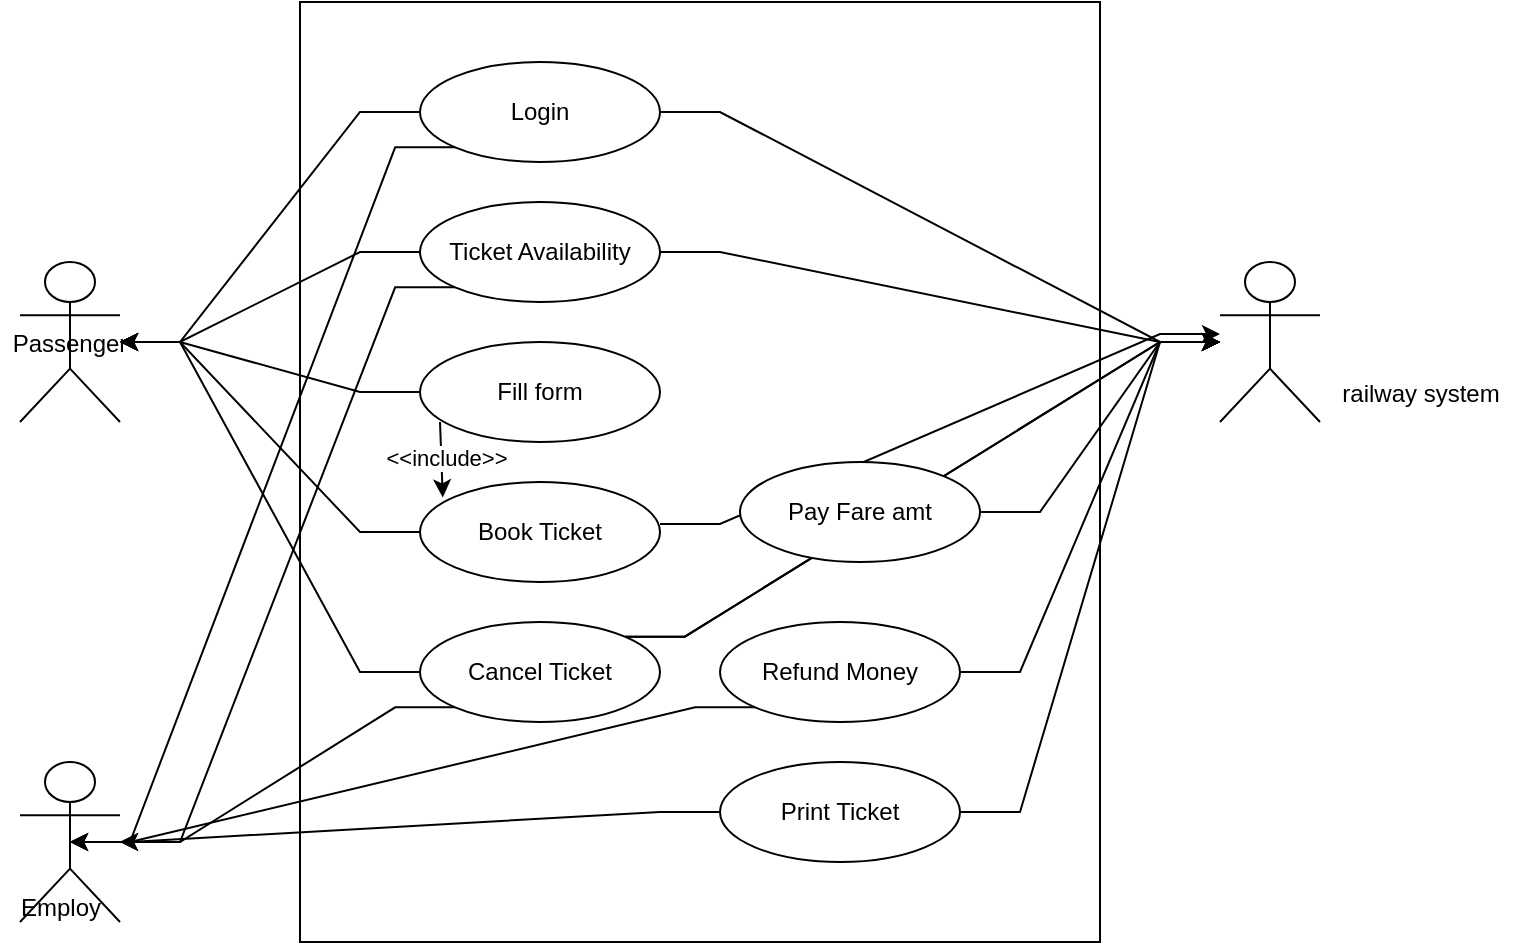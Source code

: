 <mxfile version="26.0.10">
  <diagram name="Page-1" id="U-OPLvkwDwh7SKHwz52M">
    <mxGraphModel dx="986" dy="482" grid="1" gridSize="10" guides="1" tooltips="1" connect="1" arrows="1" fold="1" page="1" pageScale="1" pageWidth="850" pageHeight="1100" math="0" shadow="0">
      <root>
        <mxCell id="0" />
        <mxCell id="1" parent="0" />
        <mxCell id="Af2n3tpT52LlwI9sb6xv-1" value="" style="rounded=0;whiteSpace=wrap;html=1;" vertex="1" parent="1">
          <mxGeometry x="190" y="20" width="400" height="470" as="geometry" />
        </mxCell>
        <mxCell id="Af2n3tpT52LlwI9sb6xv-2" style="edgeStyle=entityRelationEdgeStyle;rounded=0;orthogonalLoop=1;jettySize=auto;html=1;exitX=1;exitY=0;exitDx=0;exitDy=0;" edge="1" parent="1" source="Af2n3tpT52LlwI9sb6xv-28">
          <mxGeometry relative="1" as="geometry">
            <mxPoint x="650" y="190" as="targetPoint" />
          </mxGeometry>
        </mxCell>
        <mxCell id="Af2n3tpT52LlwI9sb6xv-3" value="Passenger" style="shape=umlActor;" vertex="1" parent="1">
          <mxGeometry x="50" y="150" width="50" height="80" as="geometry" />
        </mxCell>
        <mxCell id="Af2n3tpT52LlwI9sb6xv-4" value="" style="shape=umlActor;" vertex="1" parent="1">
          <mxGeometry x="650" y="150" width="50" height="80" as="geometry" />
        </mxCell>
        <mxCell id="Af2n3tpT52LlwI9sb6xv-5" value="" style="shape=umlActor;" vertex="1" parent="1">
          <mxGeometry x="50" y="400" width="50" height="80" as="geometry" />
        </mxCell>
        <mxCell id="Af2n3tpT52LlwI9sb6xv-6" style="edgeStyle=entityRelationEdgeStyle;rounded=0;orthogonalLoop=1;jettySize=auto;html=1;exitX=0;exitY=0.5;exitDx=0;exitDy=0;" edge="1" parent="1" source="Af2n3tpT52LlwI9sb6xv-8" target="Af2n3tpT52LlwI9sb6xv-3">
          <mxGeometry relative="1" as="geometry" />
        </mxCell>
        <mxCell id="Af2n3tpT52LlwI9sb6xv-7" style="edgeStyle=entityRelationEdgeStyle;rounded=0;orthogonalLoop=1;jettySize=auto;html=1;" edge="1" parent="1" source="Af2n3tpT52LlwI9sb6xv-8" target="Af2n3tpT52LlwI9sb6xv-4">
          <mxGeometry relative="1" as="geometry" />
        </mxCell>
        <mxCell id="Af2n3tpT52LlwI9sb6xv-8" value="Login" style="ellipse;whiteSpace=wrap;" vertex="1" parent="1">
          <mxGeometry x="250" y="50" width="120" height="50" as="geometry" />
        </mxCell>
        <mxCell id="Af2n3tpT52LlwI9sb6xv-9" style="edgeStyle=entityRelationEdgeStyle;rounded=0;orthogonalLoop=1;jettySize=auto;html=1;" edge="1" parent="1" source="Af2n3tpT52LlwI9sb6xv-12" target="Af2n3tpT52LlwI9sb6xv-3">
          <mxGeometry relative="1" as="geometry" />
        </mxCell>
        <mxCell id="Af2n3tpT52LlwI9sb6xv-10" style="edgeStyle=entityRelationEdgeStyle;rounded=0;orthogonalLoop=1;jettySize=auto;html=1;" edge="1" parent="1" source="Af2n3tpT52LlwI9sb6xv-12" target="Af2n3tpT52LlwI9sb6xv-4">
          <mxGeometry relative="1" as="geometry" />
        </mxCell>
        <mxCell id="Af2n3tpT52LlwI9sb6xv-11" style="edgeStyle=entityRelationEdgeStyle;rounded=0;orthogonalLoop=1;jettySize=auto;html=1;exitX=0;exitY=1;exitDx=0;exitDy=0;" edge="1" parent="1" source="Af2n3tpT52LlwI9sb6xv-12" target="Af2n3tpT52LlwI9sb6xv-5">
          <mxGeometry relative="1" as="geometry" />
        </mxCell>
        <mxCell id="Af2n3tpT52LlwI9sb6xv-12" value="Ticket Availability" style="ellipse;whiteSpace=wrap;" vertex="1" parent="1">
          <mxGeometry x="250" y="120" width="120" height="50" as="geometry" />
        </mxCell>
        <mxCell id="Af2n3tpT52LlwI9sb6xv-13" style="edgeStyle=entityRelationEdgeStyle;rounded=0;orthogonalLoop=1;jettySize=auto;html=1;" edge="1" parent="1" source="Af2n3tpT52LlwI9sb6xv-14" target="Af2n3tpT52LlwI9sb6xv-3">
          <mxGeometry relative="1" as="geometry" />
        </mxCell>
        <mxCell id="Af2n3tpT52LlwI9sb6xv-14" value="Fill form" style="ellipse;whiteSpace=wrap;" vertex="1" parent="1">
          <mxGeometry x="250" y="190" width="120" height="50" as="geometry" />
        </mxCell>
        <mxCell id="Af2n3tpT52LlwI9sb6xv-15" style="edgeStyle=entityRelationEdgeStyle;rounded=0;orthogonalLoop=1;jettySize=auto;html=1;" edge="1" parent="1" source="Af2n3tpT52LlwI9sb6xv-17" target="Af2n3tpT52LlwI9sb6xv-3">
          <mxGeometry relative="1" as="geometry" />
        </mxCell>
        <mxCell id="Af2n3tpT52LlwI9sb6xv-16" style="edgeStyle=entityRelationEdgeStyle;rounded=0;orthogonalLoop=1;jettySize=auto;html=1;" edge="1" parent="1">
          <mxGeometry relative="1" as="geometry">
            <mxPoint x="370" y="281" as="sourcePoint" />
            <mxPoint x="650" y="186" as="targetPoint" />
          </mxGeometry>
        </mxCell>
        <mxCell id="Af2n3tpT52LlwI9sb6xv-17" value="Book Ticket" style="ellipse;whiteSpace=wrap;" vertex="1" parent="1">
          <mxGeometry x="250" y="260" width="120" height="50" as="geometry" />
        </mxCell>
        <mxCell id="Af2n3tpT52LlwI9sb6xv-18" style="edgeStyle=entityRelationEdgeStyle;rounded=0;orthogonalLoop=1;jettySize=auto;html=1;exitX=1;exitY=0.5;exitDx=0;exitDy=0;" edge="1" parent="1" source="Af2n3tpT52LlwI9sb6xv-26" target="Af2n3tpT52LlwI9sb6xv-4">
          <mxGeometry relative="1" as="geometry" />
        </mxCell>
        <mxCell id="Af2n3tpT52LlwI9sb6xv-19" style="edgeStyle=entityRelationEdgeStyle;rounded=0;orthogonalLoop=1;jettySize=auto;html=1;" edge="1" parent="1" source="Af2n3tpT52LlwI9sb6xv-20" target="Af2n3tpT52LlwI9sb6xv-4">
          <mxGeometry relative="1" as="geometry" />
        </mxCell>
        <mxCell id="Af2n3tpT52LlwI9sb6xv-20" value="Refund Money" style="ellipse;whiteSpace=wrap;" vertex="1" parent="1">
          <mxGeometry x="400" y="330" width="120" height="50" as="geometry" />
        </mxCell>
        <mxCell id="Af2n3tpT52LlwI9sb6xv-21" style="edgeStyle=entityRelationEdgeStyle;rounded=0;orthogonalLoop=1;jettySize=auto;html=1;" edge="1" parent="1" source="Af2n3tpT52LlwI9sb6xv-22">
          <mxGeometry relative="1" as="geometry">
            <mxPoint x="650" y="190" as="targetPoint" />
          </mxGeometry>
        </mxCell>
        <mxCell id="Af2n3tpT52LlwI9sb6xv-22" value="Print Ticket" style="ellipse;whiteSpace=wrap;" vertex="1" parent="1">
          <mxGeometry x="400" y="400" width="120" height="50" as="geometry" />
        </mxCell>
        <mxCell id="Af2n3tpT52LlwI9sb6xv-23" style="edgeStyle=entityRelationEdgeStyle;rounded=0;orthogonalLoop=1;jettySize=auto;html=1;entryX=0.5;entryY=0.5;entryDx=0;entryDy=0;entryPerimeter=0;" edge="1" parent="1" source="Af2n3tpT52LlwI9sb6xv-22" target="Af2n3tpT52LlwI9sb6xv-5">
          <mxGeometry relative="1" as="geometry">
            <Array as="points">
              <mxPoint x="240" y="470" />
            </Array>
          </mxGeometry>
        </mxCell>
        <mxCell id="Af2n3tpT52LlwI9sb6xv-24" style="edgeStyle=entityRelationEdgeStyle;rounded=0;orthogonalLoop=1;jettySize=auto;html=1;exitX=0;exitY=1;exitDx=0;exitDy=0;entryX=0.5;entryY=0.5;entryDx=0;entryDy=0;entryPerimeter=0;" edge="1" parent="1" source="Af2n3tpT52LlwI9sb6xv-8" target="Af2n3tpT52LlwI9sb6xv-5">
          <mxGeometry relative="1" as="geometry" />
        </mxCell>
        <mxCell id="Af2n3tpT52LlwI9sb6xv-25" style="edgeStyle=entityRelationEdgeStyle;rounded=0;orthogonalLoop=1;jettySize=auto;html=1;exitX=1;exitY=0;exitDx=0;exitDy=0;" edge="1" parent="1" source="Af2n3tpT52LlwI9sb6xv-28" target="Af2n3tpT52LlwI9sb6xv-4">
          <mxGeometry relative="1" as="geometry" />
        </mxCell>
        <mxCell id="Af2n3tpT52LlwI9sb6xv-26" value="Pay Fare amt" style="ellipse;whiteSpace=wrap;" vertex="1" parent="1">
          <mxGeometry x="410" y="250" width="120" height="50" as="geometry" />
        </mxCell>
        <mxCell id="Af2n3tpT52LlwI9sb6xv-27" style="edgeStyle=entityRelationEdgeStyle;rounded=0;orthogonalLoop=1;jettySize=auto;html=1;exitX=0;exitY=1;exitDx=0;exitDy=0;" edge="1" parent="1" source="Af2n3tpT52LlwI9sb6xv-28" target="Af2n3tpT52LlwI9sb6xv-5">
          <mxGeometry relative="1" as="geometry" />
        </mxCell>
        <mxCell id="Af2n3tpT52LlwI9sb6xv-28" value="Cancel Ticket" style="ellipse;whiteSpace=wrap;" vertex="1" parent="1">
          <mxGeometry x="250" y="330" width="120" height="50" as="geometry" />
        </mxCell>
        <mxCell id="Af2n3tpT52LlwI9sb6xv-29" style="edgeStyle=entityRelationEdgeStyle;rounded=0;orthogonalLoop=1;jettySize=auto;html=1;" edge="1" parent="1" source="Af2n3tpT52LlwI9sb6xv-28" target="Af2n3tpT52LlwI9sb6xv-3">
          <mxGeometry relative="1" as="geometry" />
        </mxCell>
        <mxCell id="Af2n3tpT52LlwI9sb6xv-30" value="railway system&lt;div&gt;&lt;br&gt;&lt;/div&gt;" style="text;html=1;align=center;verticalAlign=middle;resizable=0;points=[];autosize=1;strokeColor=none;fillColor=none;" vertex="1" parent="1">
          <mxGeometry x="700" y="203" width="100" height="40" as="geometry" />
        </mxCell>
        <mxCell id="Af2n3tpT52LlwI9sb6xv-31" style="edgeStyle=entityRelationEdgeStyle;rounded=0;orthogonalLoop=1;jettySize=auto;html=1;exitX=0;exitY=1;exitDx=0;exitDy=0;entryX=0.5;entryY=0.5;entryDx=0;entryDy=0;entryPerimeter=0;" edge="1" parent="1" source="Af2n3tpT52LlwI9sb6xv-20" target="Af2n3tpT52LlwI9sb6xv-5">
          <mxGeometry relative="1" as="geometry" />
        </mxCell>
        <mxCell id="Af2n3tpT52LlwI9sb6xv-34" value="" style="endArrow=classic;html=1;rounded=0;entryX=0.095;entryY=0.154;entryDx=0;entryDy=0;entryPerimeter=0;" edge="1" parent="1" target="Af2n3tpT52LlwI9sb6xv-17">
          <mxGeometry width="50" height="50" relative="1" as="geometry">
            <mxPoint x="260" y="230" as="sourcePoint" />
            <mxPoint x="310" y="180" as="targetPoint" />
          </mxGeometry>
        </mxCell>
        <mxCell id="Af2n3tpT52LlwI9sb6xv-35" value="&amp;lt;&amp;lt;include&amp;gt;&amp;gt;" style="edgeLabel;html=1;align=center;verticalAlign=middle;resizable=0;points=[];" vertex="1" connectable="0" parent="Af2n3tpT52LlwI9sb6xv-34">
          <mxGeometry x="-0.065" y="2" relative="1" as="geometry">
            <mxPoint as="offset" />
          </mxGeometry>
        </mxCell>
        <mxCell id="Af2n3tpT52LlwI9sb6xv-36" value="Employ" style="text;html=1;align=center;verticalAlign=middle;resizable=0;points=[];autosize=1;strokeColor=none;fillColor=none;" vertex="1" parent="1">
          <mxGeometry x="40" y="458" width="60" height="30" as="geometry" />
        </mxCell>
      </root>
    </mxGraphModel>
  </diagram>
</mxfile>
